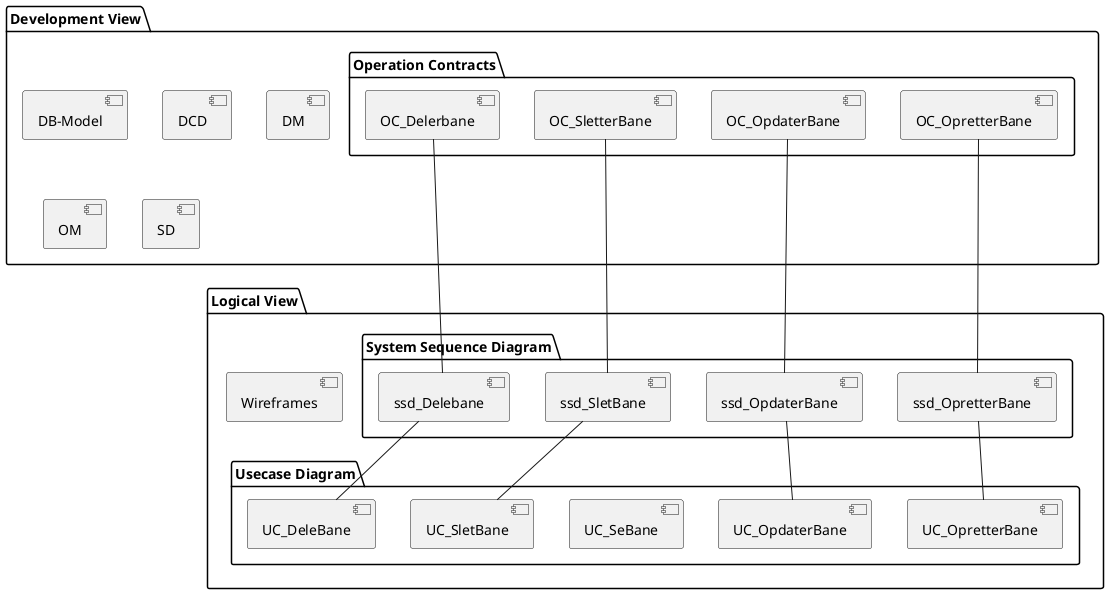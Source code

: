 @startuml Overblik
top to bottom direction 
package "Logical View" {
    package "Usecase Diagram"{
        [UC_OpdaterBane] 
        [UC_OpretterBane]
        [UC_SeBane] 
        [UC_SletBane] 
        [UC_DeleBane]
    }
    
    [Wireframes]
    package "System Sequence Diagram"{
        [ssd_Delebane]
        [ssd_OpdaterBane]
        [ssd_OpretterBane]
        [ssd_SletBane]
    }
}
package "Development View"{
    [DB-Model]
    [DCD]
    package "Operation Contracts"{
        [OC_OpdaterBane]
        [OC_Delerbane]
        [OC_OpretterBane]
        [OC_SletterBane]
    }

    [DM]
    [OM]
    [SD]
}



OC_OpdaterBane --- ssd_OpdaterBane
OC_Delerbane --- ssd_Delebane
OC_OpretterBane --- ssd_OpretterBane
OC_SletterBane -- ssd_SletBane
ssd_Delebane -- UC_DeleBane
ssd_OpdaterBane -- UC_OpdaterBane
ssd_SletBane -- UC_SletBane
ssd_OpretterBane -- UC_OpretterBane
@enduml